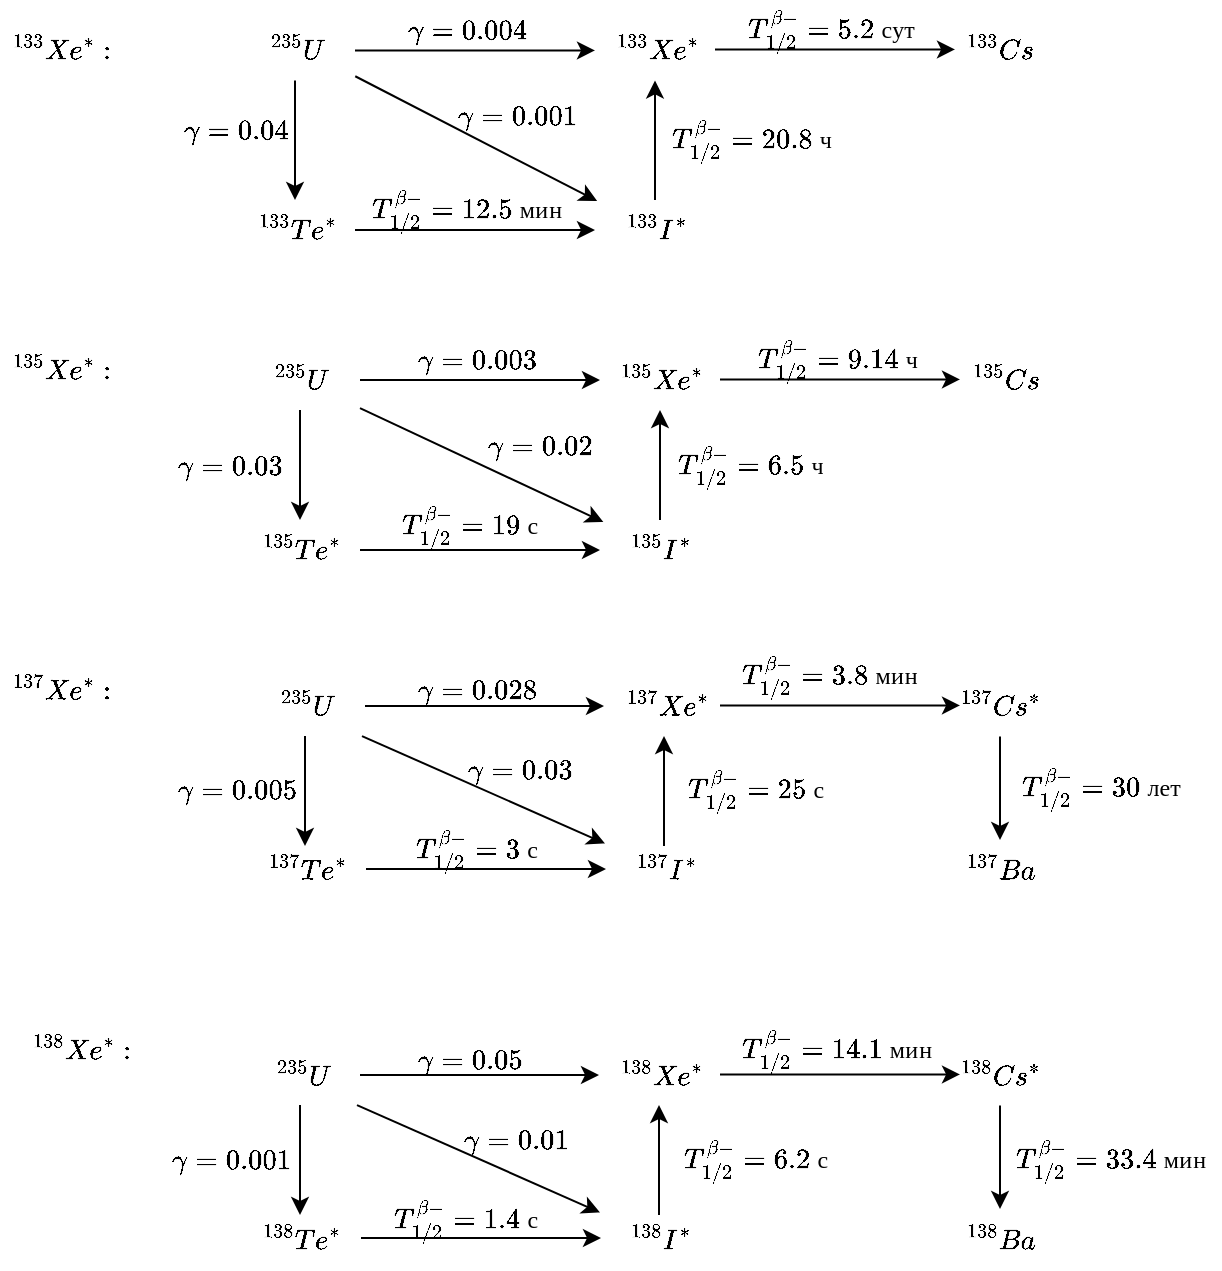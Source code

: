 <mxfile version="11.3.0" type="device" pages="1"><diagram id="fWbx9yMw66h39d7pmU7T" name="Page-1"><mxGraphModel dx="1092" dy="736" grid="1" gridSize="10" guides="1" tooltips="1" connect="1" arrows="1" fold="1" page="1" pageScale="1" pageWidth="850" pageHeight="1100" math="1" shadow="0"><root><mxCell id="0"/><mxCell id="1" parent="0"/><mxCell id="jZ_Q4knPjm_DHi3VArti-3" style="edgeStyle=orthogonalEdgeStyle;rounded=0;orthogonalLoop=1;jettySize=auto;html=1;" parent="1" source="jZ_Q4knPjm_DHi3VArti-2" edge="1"><mxGeometry relative="1" as="geometry"><mxPoint x="350" y="220" as="targetPoint"/></mxGeometry></mxCell><mxCell id="jZ_Q4knPjm_DHi3VArti-7" style="edgeStyle=orthogonalEdgeStyle;rounded=0;orthogonalLoop=1;jettySize=auto;html=1;" parent="1" source="jZ_Q4knPjm_DHi3VArti-2" target="jZ_Q4knPjm_DHi3VArti-6" edge="1"><mxGeometry relative="1" as="geometry"><mxPoint x="210" y="270" as="targetPoint"/></mxGeometry></mxCell><mxCell id="jZ_Q4knPjm_DHi3VArti-2" value="$$^{235}&lt;br&gt;U$$" style="text;html=1;resizable=0;autosize=1;align=center;verticalAlign=middle;points=[];fillColor=none;strokeColor=none;rounded=0;" parent="1" vertex="1"><mxGeometry x="170" y="205" width="60" height="30" as="geometry"/></mxCell><mxCell id="jZ_Q4knPjm_DHi3VArti-4" value="$$\gamma=0.003$$" style="text;html=1;resizable=0;autosize=1;align=center;verticalAlign=middle;points=[];fillColor=none;strokeColor=none;rounded=0;" parent="1" vertex="1"><mxGeometry x="227.5" y="200" width="120" height="20" as="geometry"/></mxCell><mxCell id="jZ_Q4knPjm_DHi3VArti-5" value="$$^{135}&lt;br&gt;Xe^*$$" style="text;html=1;resizable=0;autosize=1;align=center;verticalAlign=middle;points=[];fillColor=none;strokeColor=none;rounded=0;" parent="1" vertex="1"><mxGeometry x="350" y="205" width="60" height="30" as="geometry"/></mxCell><mxCell id="jZ_Q4knPjm_DHi3VArti-9" style="edgeStyle=orthogonalEdgeStyle;rounded=0;orthogonalLoop=1;jettySize=auto;html=1;" parent="1" source="jZ_Q4knPjm_DHi3VArti-6" target="jZ_Q4knPjm_DHi3VArti-8" edge="1"><mxGeometry relative="1" as="geometry"/></mxCell><mxCell id="jZ_Q4knPjm_DHi3VArti-6" value="$$^{135}&lt;br&gt;Te^*$$" style="text;html=1;resizable=0;autosize=1;align=center;verticalAlign=middle;points=[];fillColor=none;strokeColor=none;rounded=0;" parent="1" vertex="1"><mxGeometry x="170" y="290" width="60" height="30" as="geometry"/></mxCell><mxCell id="jZ_Q4knPjm_DHi3VArti-14" style="edgeStyle=orthogonalEdgeStyle;rounded=0;orthogonalLoop=1;jettySize=auto;html=1;" parent="1" source="jZ_Q4knPjm_DHi3VArti-8" target="jZ_Q4knPjm_DHi3VArti-5" edge="1"><mxGeometry relative="1" as="geometry"/></mxCell><mxCell id="jZ_Q4knPjm_DHi3VArti-8" value="$$^{135}&lt;br&gt;I^*$$" style="text;html=1;resizable=0;autosize=1;align=center;verticalAlign=middle;points=[];fillColor=none;strokeColor=none;rounded=0;" parent="1" vertex="1"><mxGeometry x="350" y="290" width="60" height="30" as="geometry"/></mxCell><mxCell id="jZ_Q4knPjm_DHi3VArti-11" value="$$T_{1/2}^{\beta-}&lt;br&gt;=19\text{ с}$$" style="text;html=1;resizable=0;autosize=1;align=center;verticalAlign=middle;points=[];fillColor=none;strokeColor=none;rounded=0;" parent="1" vertex="1"><mxGeometry x="230" y="277.5" width="110" height="30" as="geometry"/></mxCell><mxCell id="jZ_Q4knPjm_DHi3VArti-13" value="$$\gamma&lt;br&gt;=0.03$$" style="text;html=1;resizable=0;autosize=1;align=center;verticalAlign=middle;points=[];fillColor=none;strokeColor=none;rounded=0;" parent="1" vertex="1"><mxGeometry x="130" y="247.5" width="70" height="30" as="geometry"/></mxCell><mxCell id="jZ_Q4knPjm_DHi3VArti-15" value="$$T_{1/2}^{\beta-}&lt;br&gt;=6.5\text{ ч}$$" style="text;html=1;resizable=0;autosize=1;align=center;verticalAlign=middle;points=[];fillColor=none;strokeColor=none;rounded=0;" parent="1" vertex="1"><mxGeometry x="370" y="247.5" width="110" height="30" as="geometry"/></mxCell><mxCell id="jZ_Q4knPjm_DHi3VArti-16" value="" style="endArrow=classic;html=1;entryX=0.028;entryY=0.033;entryDx=0;entryDy=0;entryPerimeter=0;" parent="1" source="jZ_Q4knPjm_DHi3VArti-2" target="jZ_Q4knPjm_DHi3VArti-8" edge="1"><mxGeometry width="50" height="50" relative="1" as="geometry"><mxPoint x="250" y="277.5" as="sourcePoint"/><mxPoint x="300" y="227.5" as="targetPoint"/></mxGeometry></mxCell><mxCell id="jZ_Q4knPjm_DHi3VArti-17" value="$$\gamma=0.02$$" style="text;html=1;resizable=0;autosize=1;align=center;verticalAlign=middle;points=[];fillColor=none;strokeColor=none;rounded=0;" parent="1" vertex="1"><mxGeometry x="260" y="242.5" width="120" height="20" as="geometry"/></mxCell><mxCell id="jZ_Q4knPjm_DHi3VArti-18" value="$$^{135}&lt;br&gt;Xe^*:$$" style="text;html=1;resizable=0;autosize=1;align=center;verticalAlign=middle;points=[];fillColor=none;strokeColor=none;rounded=0;" parent="1" vertex="1"><mxGeometry x="50" y="200" width="60" height="30" as="geometry"/></mxCell><mxCell id="jZ_Q4knPjm_DHi3VArti-19" value="$$^{133}&lt;br&gt;Xe^*:$$" style="text;html=1;resizable=0;autosize=1;align=center;verticalAlign=middle;points=[];fillColor=none;strokeColor=none;rounded=0;" parent="1" vertex="1"><mxGeometry x="50" y="40" width="60" height="30" as="geometry"/></mxCell><mxCell id="jZ_Q4knPjm_DHi3VArti-65" style="edgeStyle=orthogonalEdgeStyle;rounded=0;orthogonalLoop=1;jettySize=auto;html=1;" parent="1" source="jZ_Q4knPjm_DHi3VArti-62" target="jZ_Q4knPjm_DHi3VArti-64" edge="1"><mxGeometry relative="1" as="geometry"/></mxCell><mxCell id="jZ_Q4knPjm_DHi3VArti-69" style="edgeStyle=orthogonalEdgeStyle;rounded=0;orthogonalLoop=1;jettySize=auto;html=1;" parent="1" source="jZ_Q4knPjm_DHi3VArti-62" target="jZ_Q4knPjm_DHi3VArti-66" edge="1"><mxGeometry relative="1" as="geometry"/></mxCell><mxCell id="jZ_Q4knPjm_DHi3VArti-62" value="$$^{235}&lt;br&gt;U$$" style="text;html=1;resizable=0;autosize=1;align=center;verticalAlign=middle;points=[];fillColor=none;strokeColor=none;rounded=0;" parent="1" vertex="1"><mxGeometry x="167.5" y="40.2" width="60" height="30" as="geometry"/></mxCell><mxCell id="jZ_Q4knPjm_DHi3VArti-63" value="$$\gamma=0.004$$" style="text;html=1;resizable=0;autosize=1;align=center;verticalAlign=middle;points=[];fillColor=none;strokeColor=none;rounded=0;" parent="1" vertex="1"><mxGeometry x="222.5" y="35" width="120" height="20" as="geometry"/></mxCell><mxCell id="jZ_Q4knPjm_DHi3VArti-64" value="$$^{133}&lt;br&gt;Xe^*$$" style="text;html=1;resizable=0;autosize=1;align=center;verticalAlign=middle;points=[];fillColor=none;strokeColor=none;rounded=0;" parent="1" vertex="1"><mxGeometry x="347.5" y="40.2" width="60" height="30" as="geometry"/></mxCell><mxCell id="jZ_Q4knPjm_DHi3VArti-72" style="edgeStyle=orthogonalEdgeStyle;rounded=0;orthogonalLoop=1;jettySize=auto;html=1;" parent="1" source="jZ_Q4knPjm_DHi3VArti-66" target="jZ_Q4knPjm_DHi3VArti-71" edge="1"><mxGeometry relative="1" as="geometry"/></mxCell><mxCell id="jZ_Q4knPjm_DHi3VArti-66" value="$$^{133}&lt;br&gt;Te^*$$" style="text;html=1;resizable=0;autosize=1;align=center;verticalAlign=middle;points=[];fillColor=none;strokeColor=none;rounded=0;" parent="1" vertex="1"><mxGeometry x="167.5" y="130" width="60" height="30" as="geometry"/></mxCell><mxCell id="jZ_Q4knPjm_DHi3VArti-70" value="$$\gamma&lt;br&gt;=0.04$$" style="text;html=1;resizable=0;autosize=1;align=center;verticalAlign=middle;points=[];fillColor=none;strokeColor=none;rounded=0;" parent="1" vertex="1"><mxGeometry x="132.5" y="80" width="70" height="30" as="geometry"/></mxCell><mxCell id="jZ_Q4knPjm_DHi3VArti-74" style="edgeStyle=orthogonalEdgeStyle;rounded=0;orthogonalLoop=1;jettySize=auto;html=1;" parent="1" source="jZ_Q4knPjm_DHi3VArti-71" target="jZ_Q4knPjm_DHi3VArti-64" edge="1"><mxGeometry relative="1" as="geometry"/></mxCell><mxCell id="jZ_Q4knPjm_DHi3VArti-71" value="$$^{133}&lt;br&gt;I^*$$" style="text;html=1;resizable=0;autosize=1;align=center;verticalAlign=middle;points=[];fillColor=none;strokeColor=none;rounded=0;" parent="1" vertex="1"><mxGeometry x="347.5" y="130" width="60" height="30" as="geometry"/></mxCell><mxCell id="jZ_Q4knPjm_DHi3VArti-75" value="$$T_{1/2}^{\beta-}&lt;br&gt;=12.5\text{ мин}$$" style="text;html=1;resizable=0;autosize=1;align=center;verticalAlign=middle;points=[];fillColor=none;strokeColor=none;rounded=0;" parent="1" vertex="1"><mxGeometry x="227.5" y="120" width="110" height="30" as="geometry"/></mxCell><mxCell id="jZ_Q4knPjm_DHi3VArti-76" value="$$T_{1/2}^{\beta-}&lt;br&gt;=20.8\text{ ч}$$" style="text;html=1;resizable=0;autosize=1;align=center;verticalAlign=middle;points=[];fillColor=none;strokeColor=none;rounded=0;" parent="1" vertex="1"><mxGeometry x="370" y="85" width="110" height="30" as="geometry"/></mxCell><mxCell id="jZ_Q4knPjm_DHi3VArti-78" value="" style="endArrow=classic;html=1;entryX=0.018;entryY=0.017;entryDx=0;entryDy=0;entryPerimeter=0;exitX=1.002;exitY=0.931;exitDx=0;exitDy=0;exitPerimeter=0;" parent="1" source="jZ_Q4knPjm_DHi3VArti-62" target="jZ_Q4knPjm_DHi3VArti-71" edge="1"><mxGeometry width="50" height="50" relative="1" as="geometry"><mxPoint x="221" y="70.041" as="sourcePoint"/><mxPoint x="342.68" y="126.99" as="targetPoint"/></mxGeometry></mxCell><mxCell id="jZ_Q4knPjm_DHi3VArti-79" value="$$\gamma&lt;br&gt;=0.001$$" style="text;html=1;resizable=0;autosize=1;align=center;verticalAlign=middle;points=[];fillColor=none;strokeColor=none;rounded=0;" parent="1" vertex="1"><mxGeometry x="272.5" y="72.5" width="70" height="30" as="geometry"/></mxCell><mxCell id="jZ_Q4knPjm_DHi3VArti-80" value="$$^{137}&lt;br&gt;Xe^*:$$" style="text;html=1;resizable=0;autosize=1;align=center;verticalAlign=middle;points=[];fillColor=none;strokeColor=none;rounded=0;" parent="1" vertex="1"><mxGeometry x="50" y="360" width="60" height="30" as="geometry"/></mxCell><mxCell id="jZ_Q4knPjm_DHi3VArti-81" value="$$^{235}&lt;br&gt;U$$" style="text;html=1;resizable=0;autosize=1;align=center;verticalAlign=middle;points=[];fillColor=none;strokeColor=none;rounded=0;" parent="1" vertex="1"><mxGeometry x="173" y="368" width="60" height="30" as="geometry"/></mxCell><mxCell id="jZ_Q4knPjm_DHi3VArti-82" value="$$^{137}&lt;br&gt;Xe^*$$" style="text;html=1;resizable=0;autosize=1;align=center;verticalAlign=middle;points=[];fillColor=none;strokeColor=none;rounded=0;" parent="1" vertex="1"><mxGeometry x="352.5" y="368" width="60" height="30" as="geometry"/></mxCell><mxCell id="jZ_Q4knPjm_DHi3VArti-84" style="edgeStyle=orthogonalEdgeStyle;rounded=0;orthogonalLoop=1;jettySize=auto;html=1;" parent="1" edge="1"><mxGeometry relative="1" as="geometry"><mxPoint x="352" y="383" as="targetPoint"/><mxPoint x="232.5" y="383" as="sourcePoint"/></mxGeometry></mxCell><mxCell id="jZ_Q4knPjm_DHi3VArti-85" value="$$^{137}&lt;br&gt;Te^*$$" style="text;html=1;resizable=0;autosize=1;align=center;verticalAlign=middle;points=[];fillColor=none;strokeColor=none;rounded=0;" parent="1" vertex="1"><mxGeometry x="172.5" y="450" width="60" height="30" as="geometry"/></mxCell><mxCell id="jZ_Q4knPjm_DHi3VArti-86" style="edgeStyle=orthogonalEdgeStyle;rounded=0;orthogonalLoop=1;jettySize=auto;html=1;" parent="1" edge="1"><mxGeometry relative="1" as="geometry"><mxPoint x="202.5" y="453.0" as="targetPoint"/><mxPoint x="202.5" y="398.0" as="sourcePoint"/></mxGeometry></mxCell><mxCell id="jZ_Q4knPjm_DHi3VArti-88" value="$$^{137}&lt;br&gt;I^*$$" style="text;html=1;resizable=0;autosize=1;align=center;verticalAlign=middle;points=[];fillColor=none;strokeColor=none;rounded=0;" parent="1" vertex="1"><mxGeometry x="352.5" y="450" width="60" height="30" as="geometry"/></mxCell><mxCell id="jZ_Q4knPjm_DHi3VArti-89" style="edgeStyle=orthogonalEdgeStyle;rounded=0;orthogonalLoop=1;jettySize=auto;html=1;" parent="1" edge="1"><mxGeometry relative="1" as="geometry"><mxPoint x="233" y="464.5" as="sourcePoint"/><mxPoint x="353" y="464.5" as="targetPoint"/></mxGeometry></mxCell><mxCell id="jZ_Q4knPjm_DHi3VArti-90" style="edgeStyle=orthogonalEdgeStyle;rounded=0;orthogonalLoop=1;jettySize=auto;html=1;" parent="1" edge="1"><mxGeometry relative="1" as="geometry"><mxPoint x="382" y="453.0" as="sourcePoint"/><mxPoint x="382" y="398.0" as="targetPoint"/></mxGeometry></mxCell><mxCell id="jZ_Q4knPjm_DHi3VArti-92" value="" style="endArrow=classic;html=1;" parent="1" target="jZ_Q4knPjm_DHi3VArti-88" edge="1"><mxGeometry width="50" height="50" relative="1" as="geometry"><mxPoint x="231" y="398.041" as="sourcePoint"/><mxPoint x="352.5" y="455" as="targetPoint"/></mxGeometry></mxCell><mxCell id="jZ_Q4knPjm_DHi3VArti-93" value="$$\gamma&lt;br&gt;=0.005$$" style="text;html=1;resizable=0;autosize=1;align=center;verticalAlign=middle;points=[];fillColor=none;strokeColor=none;rounded=0;" parent="1" vertex="1"><mxGeometry x="132.5" y="410" width="70" height="30" as="geometry"/></mxCell><mxCell id="jZ_Q4knPjm_DHi3VArti-94" value="$$T_{1/2}^{\beta-}&lt;br&gt;=3\text{ с}$$" style="text;html=1;resizable=0;autosize=1;align=center;verticalAlign=middle;points=[];fillColor=none;strokeColor=none;rounded=0;" parent="1" vertex="1"><mxGeometry x="232.5" y="440" width="110" height="30" as="geometry"/></mxCell><mxCell id="jZ_Q4knPjm_DHi3VArti-95" value="$$\gamma&lt;br&gt;=0.03$$" style="text;html=1;resizable=0;autosize=1;align=center;verticalAlign=middle;points=[];fillColor=none;strokeColor=none;rounded=0;" parent="1" vertex="1"><mxGeometry x="275" y="400" width="70" height="30" as="geometry"/></mxCell><mxCell id="jZ_Q4knPjm_DHi3VArti-97" value="$$\gamma&lt;br&gt;=0.028$$" style="text;html=1;resizable=0;autosize=1;align=center;verticalAlign=middle;points=[];fillColor=none;strokeColor=none;rounded=0;" parent="1" vertex="1"><mxGeometry x="252.5" y="360" width="70" height="30" as="geometry"/></mxCell><mxCell id="jZ_Q4knPjm_DHi3VArti-98" value="$$T_{1/2}^{\beta-}&lt;br&gt;=25\text{ с}$$" style="text;html=1;resizable=0;autosize=1;align=center;verticalAlign=middle;points=[];fillColor=none;strokeColor=none;rounded=0;" parent="1" vertex="1"><mxGeometry x="372.5" y="410" width="110" height="30" as="geometry"/></mxCell><mxCell id="jZ_Q4knPjm_DHi3VArti-99" value="$$^{138}&lt;br&gt;Xe^*:$$" style="text;html=1;resizable=0;autosize=1;align=center;verticalAlign=middle;points=[];fillColor=none;strokeColor=none;rounded=0;" parent="1" vertex="1"><mxGeometry x="60" y="540" width="60" height="30" as="geometry"/></mxCell><mxCell id="jZ_Q4knPjm_DHi3VArti-100" value="$$^{235}&lt;br&gt;U$$" style="text;html=1;resizable=0;autosize=1;align=center;verticalAlign=middle;points=[];fillColor=none;strokeColor=none;rounded=0;" parent="1" vertex="1"><mxGeometry x="170.5" y="552.5" width="60" height="30" as="geometry"/></mxCell><mxCell id="jZ_Q4knPjm_DHi3VArti-101" value="$$^{138}&lt;br&gt;Xe^*$$" style="text;html=1;resizable=0;autosize=1;align=center;verticalAlign=middle;points=[];fillColor=none;strokeColor=none;rounded=0;" parent="1" vertex="1"><mxGeometry x="350" y="552.5" width="60" height="30" as="geometry"/></mxCell><mxCell id="jZ_Q4knPjm_DHi3VArti-102" style="edgeStyle=orthogonalEdgeStyle;rounded=0;orthogonalLoop=1;jettySize=auto;html=1;" parent="1" edge="1"><mxGeometry relative="1" as="geometry"><mxPoint x="349.5" y="567.5" as="targetPoint"/><mxPoint x="230" y="567.5" as="sourcePoint"/></mxGeometry></mxCell><mxCell id="jZ_Q4knPjm_DHi3VArti-103" value="$$^{138}&lt;br&gt;Te^*$$" style="text;html=1;resizable=0;autosize=1;align=center;verticalAlign=middle;points=[];fillColor=none;strokeColor=none;rounded=0;" parent="1" vertex="1"><mxGeometry x="170" y="634.5" width="60" height="30" as="geometry"/></mxCell><mxCell id="jZ_Q4knPjm_DHi3VArti-104" style="edgeStyle=orthogonalEdgeStyle;rounded=0;orthogonalLoop=1;jettySize=auto;html=1;" parent="1" edge="1"><mxGeometry relative="1" as="geometry"><mxPoint x="200" y="637.5" as="targetPoint"/><mxPoint x="200" y="582.5" as="sourcePoint"/></mxGeometry></mxCell><mxCell id="jZ_Q4knPjm_DHi3VArti-105" value="$$^{138}&lt;br&gt;I^*$$" style="text;html=1;resizable=0;autosize=1;align=center;verticalAlign=middle;points=[];fillColor=none;strokeColor=none;rounded=0;" parent="1" vertex="1"><mxGeometry x="350" y="634.5" width="60" height="30" as="geometry"/></mxCell><mxCell id="jZ_Q4knPjm_DHi3VArti-106" style="edgeStyle=orthogonalEdgeStyle;rounded=0;orthogonalLoop=1;jettySize=auto;html=1;" parent="1" edge="1"><mxGeometry relative="1" as="geometry"><mxPoint x="230.5" y="649" as="sourcePoint"/><mxPoint x="350.5" y="649" as="targetPoint"/></mxGeometry></mxCell><mxCell id="jZ_Q4knPjm_DHi3VArti-107" style="edgeStyle=orthogonalEdgeStyle;rounded=0;orthogonalLoop=1;jettySize=auto;html=1;" parent="1" edge="1"><mxGeometry relative="1" as="geometry"><mxPoint x="379.5" y="637.5" as="sourcePoint"/><mxPoint x="379.5" y="582.5" as="targetPoint"/></mxGeometry></mxCell><mxCell id="jZ_Q4knPjm_DHi3VArti-108" value="" style="endArrow=classic;html=1;" parent="1" target="jZ_Q4knPjm_DHi3VArti-105" edge="1"><mxGeometry width="50" height="50" relative="1" as="geometry"><mxPoint x="228.5" y="582.541" as="sourcePoint"/><mxPoint x="350" y="639.5" as="targetPoint"/></mxGeometry></mxCell><mxCell id="jZ_Q4knPjm_DHi3VArti-109" value="$$\gamma&lt;br&gt;=0.001$$" style="text;html=1;resizable=0;autosize=1;align=center;verticalAlign=middle;points=[];fillColor=none;strokeColor=none;rounded=0;" parent="1" vertex="1"><mxGeometry x="130" y="594.5" width="70" height="30" as="geometry"/></mxCell><mxCell id="jZ_Q4knPjm_DHi3VArti-110" value="$$T_{1/2}^{\beta-}&lt;br&gt;=1.4\text{ с}$$" style="text;html=1;resizable=0;autosize=1;align=center;verticalAlign=middle;points=[];fillColor=none;strokeColor=none;rounded=0;" parent="1" vertex="1"><mxGeometry x="227.5" y="624.5" width="110" height="30" as="geometry"/></mxCell><mxCell id="jZ_Q4knPjm_DHi3VArti-111" value="$$\gamma&lt;br&gt;=0.01$$" style="text;html=1;resizable=0;autosize=1;align=center;verticalAlign=middle;points=[];fillColor=none;strokeColor=none;rounded=0;" parent="1" vertex="1"><mxGeometry x="272.5" y="584.5" width="70" height="30" as="geometry"/></mxCell><mxCell id="jZ_Q4knPjm_DHi3VArti-112" value="$$\gamma&lt;br&gt;=0.05$$" style="text;html=1;resizable=0;autosize=1;align=center;verticalAlign=middle;points=[];fillColor=none;strokeColor=none;rounded=0;" parent="1" vertex="1"><mxGeometry x="250" y="544.5" width="70" height="30" as="geometry"/></mxCell><mxCell id="jZ_Q4knPjm_DHi3VArti-113" value="$$T_{1/2}^{\beta-}&lt;br&gt;=6.2\text{ с}$$" style="text;html=1;resizable=0;autosize=1;align=center;verticalAlign=middle;points=[];fillColor=none;strokeColor=none;rounded=0;" parent="1" vertex="1"><mxGeometry x="372.5" y="594.5" width="110" height="30" as="geometry"/></mxCell><mxCell id="jZ_Q4knPjm_DHi3VArti-117" value="$$^{133}&lt;br&gt;Cs$$" style="text;html=1;resizable=0;autosize=1;align=center;verticalAlign=middle;points=[];fillColor=none;strokeColor=none;rounded=0;" parent="1" vertex="1"><mxGeometry x="520" y="40.2" width="60" height="30" as="geometry"/></mxCell><mxCell id="jZ_Q4knPjm_DHi3VArti-118" value="$$T_{1/2}^{\beta-}&lt;br&gt;=5.2\text{ сут}$$" style="text;html=1;resizable=0;autosize=1;align=center;verticalAlign=middle;points=[];fillColor=none;strokeColor=none;rounded=0;" parent="1" vertex="1"><mxGeometry x="410" y="30" width="110" height="30" as="geometry"/></mxCell><mxCell id="jZ_Q4knPjm_DHi3VArti-119" style="edgeStyle=orthogonalEdgeStyle;rounded=0;orthogonalLoop=1;jettySize=auto;html=1;" parent="1" edge="1"><mxGeometry relative="1" as="geometry"><mxPoint x="407.5" y="54.7" as="sourcePoint"/><mxPoint x="527.5" y="54.7" as="targetPoint"/></mxGeometry></mxCell><mxCell id="jZ_Q4knPjm_DHi3VArti-120" value="$$^{135}&lt;br&gt;Cs$$" style="text;html=1;resizable=0;autosize=1;align=center;verticalAlign=middle;points=[];fillColor=none;strokeColor=none;rounded=0;" parent="1" vertex="1"><mxGeometry x="522.5" y="205.2" width="60" height="30" as="geometry"/></mxCell><mxCell id="jZ_Q4knPjm_DHi3VArti-121" value="$$T_{1/2}^{\beta-}&lt;br&gt;=9.14\text{ ч}$$" style="text;html=1;resizable=0;autosize=1;align=center;verticalAlign=middle;points=[];fillColor=none;strokeColor=none;rounded=0;" parent="1" vertex="1"><mxGeometry x="412.5" y="195" width="110" height="30" as="geometry"/></mxCell><mxCell id="jZ_Q4knPjm_DHi3VArti-122" style="edgeStyle=orthogonalEdgeStyle;rounded=0;orthogonalLoop=1;jettySize=auto;html=1;" parent="1" edge="1"><mxGeometry relative="1" as="geometry"><mxPoint x="410" y="219.7" as="sourcePoint"/><mxPoint x="530" y="219.7" as="targetPoint"/></mxGeometry></mxCell><mxCell id="jZ_Q4knPjm_DHi3VArti-131" style="edgeStyle=orthogonalEdgeStyle;rounded=0;orthogonalLoop=1;jettySize=auto;html=1;" parent="1" source="jZ_Q4knPjm_DHi3VArti-123" target="jZ_Q4knPjm_DHi3VArti-130" edge="1"><mxGeometry relative="1" as="geometry"/></mxCell><mxCell id="jZ_Q4knPjm_DHi3VArti-123" value="$$^{137}&lt;br&gt;Cs^*$$" style="text;html=1;resizable=0;autosize=1;align=center;verticalAlign=middle;points=[];fillColor=none;strokeColor=none;rounded=0;" parent="1" vertex="1"><mxGeometry x="520" y="368.2" width="60" height="30" as="geometry"/></mxCell><mxCell id="jZ_Q4knPjm_DHi3VArti-124" value="$$T_{1/2}^{\beta-}&lt;br&gt;=3.8\text{ мин}$$" style="text;html=1;resizable=0;autosize=1;align=center;verticalAlign=middle;points=[];fillColor=none;strokeColor=none;rounded=0;" parent="1" vertex="1"><mxGeometry x="410" y="353" width="110" height="30" as="geometry"/></mxCell><mxCell id="jZ_Q4knPjm_DHi3VArti-125" style="edgeStyle=orthogonalEdgeStyle;rounded=0;orthogonalLoop=1;jettySize=auto;html=1;" parent="1" edge="1"><mxGeometry relative="1" as="geometry"><mxPoint x="410" y="382.7" as="sourcePoint"/><mxPoint x="530" y="382.7" as="targetPoint"/></mxGeometry></mxCell><mxCell id="jZ_Q4knPjm_DHi3VArti-130" value="$$^{137}&lt;br&gt;Ba$$" style="text;html=1;resizable=0;autosize=1;align=center;verticalAlign=middle;points=[];fillColor=none;strokeColor=none;rounded=0;" parent="1" vertex="1"><mxGeometry x="520" y="450" width="60" height="30" as="geometry"/></mxCell><mxCell id="jZ_Q4knPjm_DHi3VArti-132" value="$$T_{1/2}^{\beta-}&lt;br&gt;=30\text{ лет}$$" style="text;html=1;resizable=0;autosize=1;align=center;verticalAlign=middle;points=[];fillColor=none;strokeColor=none;rounded=0;" parent="1" vertex="1"><mxGeometry x="545" y="409" width="110" height="30" as="geometry"/></mxCell><mxCell id="jZ_Q4knPjm_DHi3VArti-133" style="edgeStyle=orthogonalEdgeStyle;rounded=0;orthogonalLoop=1;jettySize=auto;html=1;" parent="1" source="jZ_Q4knPjm_DHi3VArti-134" target="jZ_Q4knPjm_DHi3VArti-137" edge="1"><mxGeometry relative="1" as="geometry"/></mxCell><mxCell id="jZ_Q4knPjm_DHi3VArti-134" value="$$^{138}&lt;br&gt;Cs^*$$" style="text;html=1;resizable=0;autosize=1;align=center;verticalAlign=middle;points=[];fillColor=none;strokeColor=none;rounded=0;" parent="1" vertex="1"><mxGeometry x="520" y="552.7" width="60" height="30" as="geometry"/></mxCell><mxCell id="jZ_Q4knPjm_DHi3VArti-135" value="$$T_{1/2}^{\beta-}&lt;br&gt;=14.1\text{ мин}$$" style="text;html=1;resizable=0;autosize=1;align=center;verticalAlign=middle;points=[];fillColor=none;strokeColor=none;rounded=0;" parent="1" vertex="1"><mxGeometry x="412.5" y="540" width="110" height="30" as="geometry"/></mxCell><mxCell id="jZ_Q4knPjm_DHi3VArti-136" style="edgeStyle=orthogonalEdgeStyle;rounded=0;orthogonalLoop=1;jettySize=auto;html=1;" parent="1" edge="1"><mxGeometry relative="1" as="geometry"><mxPoint x="410" y="567.2" as="sourcePoint"/><mxPoint x="530" y="567.2" as="targetPoint"/></mxGeometry></mxCell><mxCell id="jZ_Q4knPjm_DHi3VArti-137" value="$$^{138}&lt;br&gt;Ba$$" style="text;html=1;resizable=0;autosize=1;align=center;verticalAlign=middle;points=[];fillColor=none;strokeColor=none;rounded=0;" parent="1" vertex="1"><mxGeometry x="520" y="634.5" width="60" height="30" as="geometry"/></mxCell><mxCell id="jZ_Q4knPjm_DHi3VArti-138" value="$$T_{1/2}^{\beta-}&lt;br&gt;=33.4\text{ мин}$$" style="text;html=1;resizable=0;autosize=1;align=center;verticalAlign=middle;points=[];fillColor=none;strokeColor=none;rounded=0;" parent="1" vertex="1"><mxGeometry x="550" y="594.5" width="110" height="30" as="geometry"/></mxCell></root></mxGraphModel></diagram></mxfile>